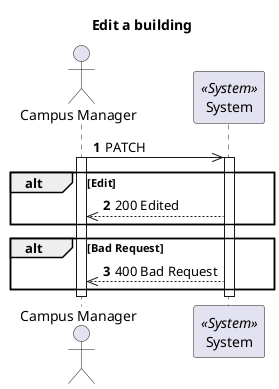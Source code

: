 @startuml
'https://plantuml.com/sequence-diagram

autonumber
skinparam packageStyle rect

title Edit a building

actor "Campus Manager" as CM
participant "System" as Sys <<System>>

CM->> Sys : PATCH

activate Sys
activate CM
alt Edit
   CM<<--Sys : 200 Edited
end
alt Bad Request
   CM<<--Sys : 400 Bad Request
end
deactivate CM
deactivate Sys


@enduml
